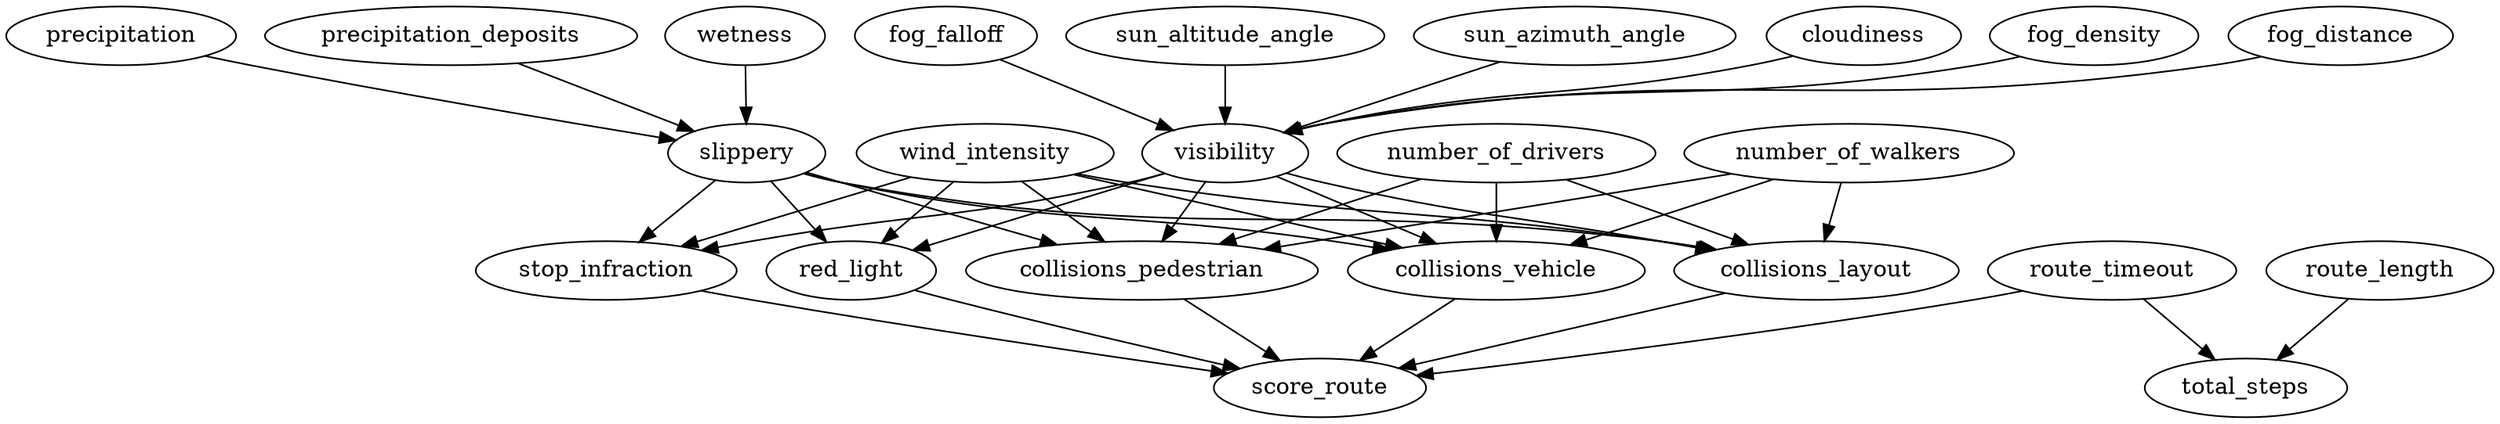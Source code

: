digraph simple {
  /* INPUTS */
  cloudiness [type="input", datatype=float];
  fog_density [type="input", datatype=float];
  fog_distance [type="input", datatype=float];
  fog_falloff [type="input", datatype=float];
  number_of_drivers [type="input", datatype=int];
  number_of_walkers [type="input", datatype=int];
  precipitation [type="input", datatype=float];
  precipitation_deposits [type="input", datatype=float];
  sun_altitude_angle [type="input", datatype=float];
  sun_azimuth_angle [type="input", datatype=float];
  wetness [type="input", datatype=float];
  wind_intensity [type="input", datatype=float];

  /* Mediators */
  visibility [type="hidden"]
  slippery [type="hidden"]

  /* OUTPUTS */
  collisions_layout [type="output", datatype=int];
  collisions_pedestrian [type="output", datatype=int];
  collisions_vehicle [type="output", datatype=int];
  red_light [type="output", datatype=int];
  route_length [type="output", datatype=float];
  route_timeout [type="output", datatype=float];
  score_route [type="output", datatype=score_route];
  stop_infraction [type="output", datatype=int];
  total_steps [type="output", datatype=int];

  collisions_layout -> score_route;
  collisions_pedestrian -> score_route;
  collisions_vehicle -> score_route;
  red_light -> score_route;
  stop_infraction -> score_route;

  cloudiness -> visibility;
  fog_density -> visibility;
  fog_distance -> visibility;
  fog_falloff -> visibility;
  sun_altitude_angle -> visibility;
  sun_azimuth_angle -> visibility;

  precipitation -> slippery;
  precipitation_deposits -> slippery;
  wetness -> slippery;

  slippery -> collisions_layout;
  slippery -> collisions_pedestrian;
  slippery -> collisions_vehicle;
  slippery -> red_light;
  slippery -> stop_infraction;

  number_of_drivers -> collisions_layout;
  number_of_drivers -> collisions_pedestrian;
  number_of_drivers -> collisions_vehicle;

  number_of_walkers -> collisions_layout;
  number_of_walkers -> collisions_pedestrian;
  number_of_walkers -> collisions_vehicle;

  visibility -> collisions_layout;
  visibility -> collisions_pedestrian;
  visibility -> collisions_vehicle;
  visibility -> red_light;
  visibility -> stop_infraction;

  wind_intensity -> collisions_layout;
  wind_intensity -> collisions_pedestrian;
  wind_intensity -> collisions_vehicle;
  wind_intensity -> red_light;
  wind_intensity -> stop_infraction;

  route_timeout -> score_route;
  route_timeout -> total_steps;
  route_length -> total_steps;}
